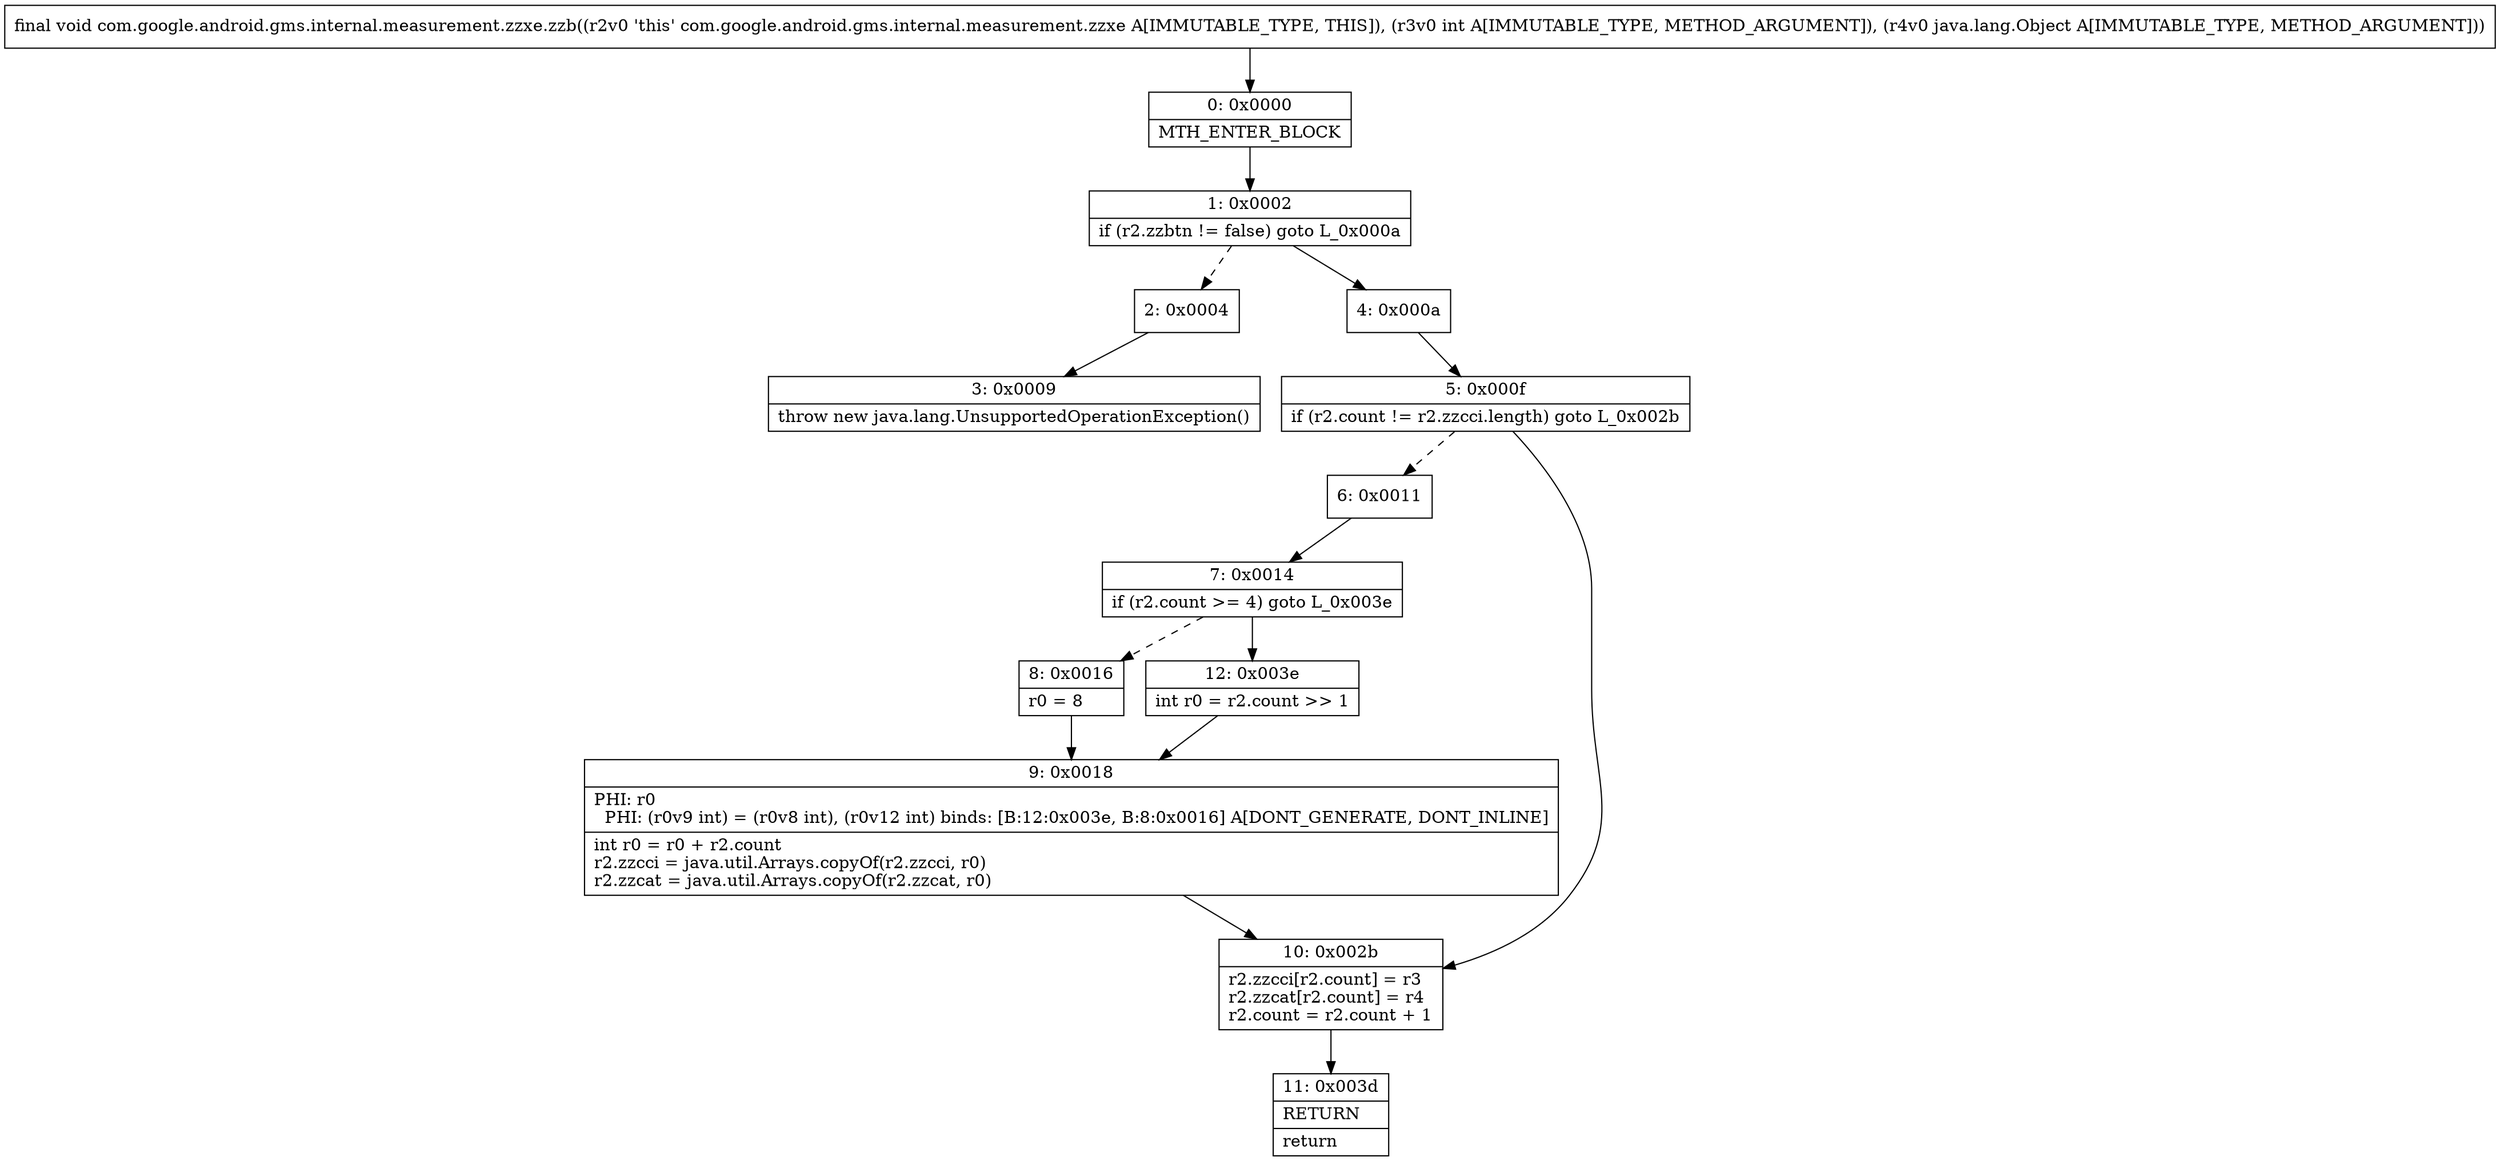 digraph "CFG forcom.google.android.gms.internal.measurement.zzxe.zzb(ILjava\/lang\/Object;)V" {
Node_0 [shape=record,label="{0\:\ 0x0000|MTH_ENTER_BLOCK\l}"];
Node_1 [shape=record,label="{1\:\ 0x0002|if (r2.zzbtn != false) goto L_0x000a\l}"];
Node_2 [shape=record,label="{2\:\ 0x0004}"];
Node_3 [shape=record,label="{3\:\ 0x0009|throw new java.lang.UnsupportedOperationException()\l}"];
Node_4 [shape=record,label="{4\:\ 0x000a}"];
Node_5 [shape=record,label="{5\:\ 0x000f|if (r2.count != r2.zzcci.length) goto L_0x002b\l}"];
Node_6 [shape=record,label="{6\:\ 0x0011}"];
Node_7 [shape=record,label="{7\:\ 0x0014|if (r2.count \>= 4) goto L_0x003e\l}"];
Node_8 [shape=record,label="{8\:\ 0x0016|r0 = 8\l}"];
Node_9 [shape=record,label="{9\:\ 0x0018|PHI: r0 \l  PHI: (r0v9 int) = (r0v8 int), (r0v12 int) binds: [B:12:0x003e, B:8:0x0016] A[DONT_GENERATE, DONT_INLINE]\l|int r0 = r0 + r2.count\lr2.zzcci = java.util.Arrays.copyOf(r2.zzcci, r0)\lr2.zzcat = java.util.Arrays.copyOf(r2.zzcat, r0)\l}"];
Node_10 [shape=record,label="{10\:\ 0x002b|r2.zzcci[r2.count] = r3\lr2.zzcat[r2.count] = r4\lr2.count = r2.count + 1\l}"];
Node_11 [shape=record,label="{11\:\ 0x003d|RETURN\l|return\l}"];
Node_12 [shape=record,label="{12\:\ 0x003e|int r0 = r2.count \>\> 1\l}"];
MethodNode[shape=record,label="{final void com.google.android.gms.internal.measurement.zzxe.zzb((r2v0 'this' com.google.android.gms.internal.measurement.zzxe A[IMMUTABLE_TYPE, THIS]), (r3v0 int A[IMMUTABLE_TYPE, METHOD_ARGUMENT]), (r4v0 java.lang.Object A[IMMUTABLE_TYPE, METHOD_ARGUMENT])) }"];
MethodNode -> Node_0;
Node_0 -> Node_1;
Node_1 -> Node_2[style=dashed];
Node_1 -> Node_4;
Node_2 -> Node_3;
Node_4 -> Node_5;
Node_5 -> Node_6[style=dashed];
Node_5 -> Node_10;
Node_6 -> Node_7;
Node_7 -> Node_8[style=dashed];
Node_7 -> Node_12;
Node_8 -> Node_9;
Node_9 -> Node_10;
Node_10 -> Node_11;
Node_12 -> Node_9;
}

